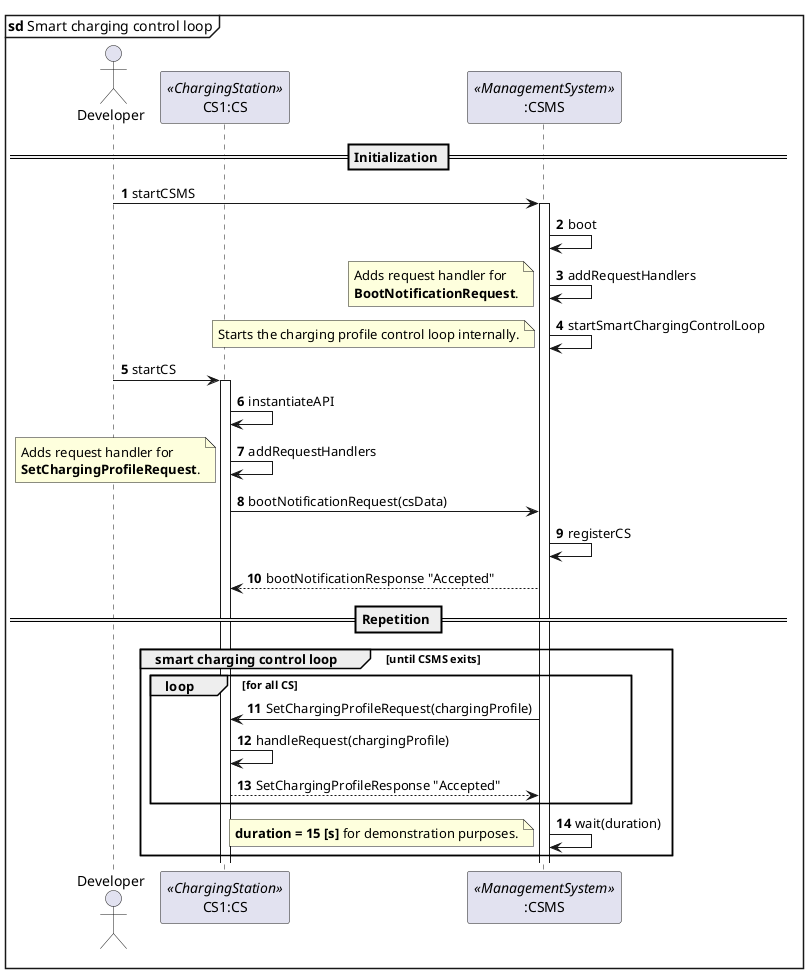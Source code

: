 @startuml
'https://plantuml.com/sequence-diagram

autonumber

mainframe **sd** Smart charging control loop

actor Developer
participant "CS1:CS" as CS1 <<ChargingStation>>
participant ":CSMS" as CSMS <<ManagementSystem>>

== Initialization ==
Developer ->CSMS: startCSMS
activate CSMS
CSMS->CSMS: boot
CSMS->CSMS: addRequestHandlers
note left: Adds request handler for\n**BootNotificationRequest**.
CSMS->CSMS: startSmartChargingControlLoop
note left: Starts the charging profile control loop internally.

Developer -> CS1: startCS
activate CS1
CS1->CS1: instantiateAPI
CS1->CS1: addRequestHandlers
note left: Adds request handler for\n**SetChargingProfileRequest**.
CS1->CSMS: bootNotificationRequest(csData)
CSMS->CSMS: registerCS
CSMS-->CS1: bootNotificationResponse "Accepted"

== Repetition ==
group smart charging control loop [until CSMS exits]
    group loop [for all CS]
        CSMS->CS1: SetChargingProfileRequest(chargingProfile)
        CS1->CS1: handleRequest(chargingProfile)
        CS1-->CSMS: SetChargingProfileResponse "Accepted"
    end
    CSMS->CSMS: wait(duration)
    note left: **duration = 15 [s]** for demonstration purposes.
end

@enduml